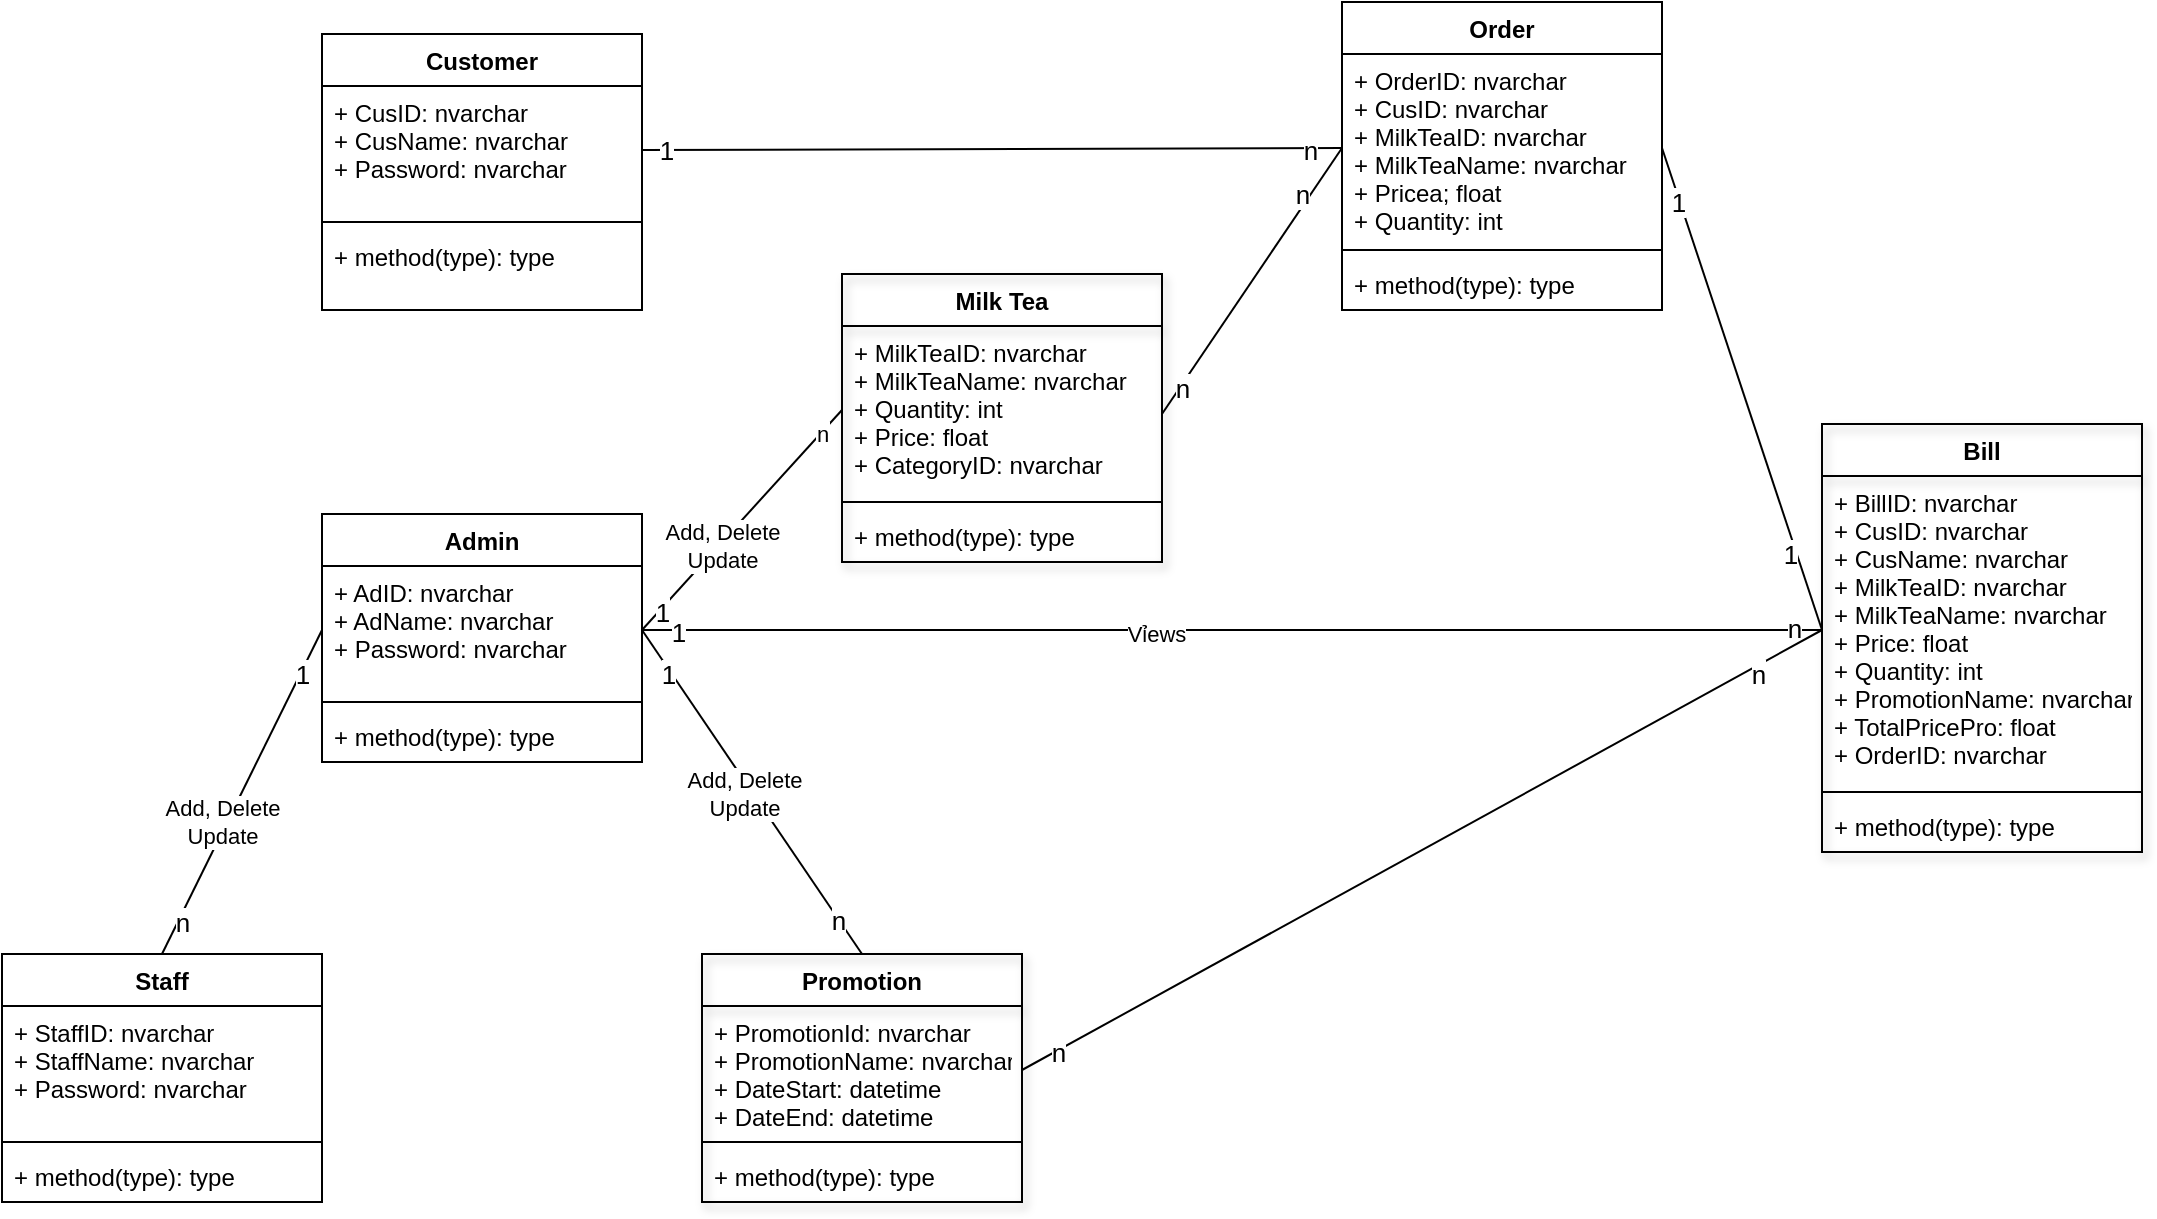 <mxfile version="14.4.8" type="github">
  <diagram id="Wpg0r3s-uTy8Wgfl4AOv" name="Page-1">
    <mxGraphModel dx="1422" dy="762" grid="1" gridSize="10" guides="1" tooltips="1" connect="1" arrows="1" fold="1" page="1" pageScale="1" pageWidth="1169" pageHeight="1654" math="0" shadow="0">
      <root>
        <mxCell id="0" />
        <mxCell id="1" parent="0" />
        <mxCell id="pX4LxEEwmOCIOuasd6VW-74" value="Promotion" style="swimlane;fontStyle=1;align=center;verticalAlign=top;childLayout=stackLayout;horizontal=1;startSize=26;horizontalStack=0;resizeParent=1;resizeParentMax=0;resizeLast=0;collapsible=1;marginBottom=0;shadow=1;fillColor=none;" parent="1" vertex="1">
          <mxGeometry x="370" y="520" width="160" height="124" as="geometry" />
        </mxCell>
        <mxCell id="pX4LxEEwmOCIOuasd6VW-75" value="+ PromotionId: nvarchar&#xa;+ PromotionName: nvarchar&#xa;+ DateStart: datetime&#xa;+ DateEnd: datetime" style="text;strokeColor=none;fillColor=none;align=left;verticalAlign=top;spacingLeft=4;spacingRight=4;overflow=hidden;rotatable=0;points=[[0,0.5],[1,0.5]];portConstraint=eastwest;" parent="pX4LxEEwmOCIOuasd6VW-74" vertex="1">
          <mxGeometry y="26" width="160" height="64" as="geometry" />
        </mxCell>
        <mxCell id="pX4LxEEwmOCIOuasd6VW-76" value="" style="line;strokeWidth=1;fillColor=none;align=left;verticalAlign=middle;spacingTop=-1;spacingLeft=3;spacingRight=3;rotatable=0;labelPosition=right;points=[];portConstraint=eastwest;" parent="pX4LxEEwmOCIOuasd6VW-74" vertex="1">
          <mxGeometry y="90" width="160" height="8" as="geometry" />
        </mxCell>
        <mxCell id="pX4LxEEwmOCIOuasd6VW-77" value="+ method(type): type" style="text;strokeColor=none;fillColor=none;align=left;verticalAlign=top;spacingLeft=4;spacingRight=4;overflow=hidden;rotatable=0;points=[[0,0.5],[1,0.5]];portConstraint=eastwest;" parent="pX4LxEEwmOCIOuasd6VW-74" vertex="1">
          <mxGeometry y="98" width="160" height="26" as="geometry" />
        </mxCell>
        <mxCell id="pX4LxEEwmOCIOuasd6VW-21" value="Admin" style="swimlane;fontStyle=1;align=center;verticalAlign=top;childLayout=stackLayout;horizontal=1;startSize=26;horizontalStack=0;resizeParent=1;resizeParentMax=0;resizeLast=0;collapsible=1;marginBottom=0;" parent="1" vertex="1">
          <mxGeometry x="180" y="300" width="160" height="124" as="geometry" />
        </mxCell>
        <mxCell id="pX4LxEEwmOCIOuasd6VW-22" value="+ AdID: nvarchar&#xa;+ AdName: nvarchar&#xa;+ Password: nvarchar " style="text;strokeColor=none;fillColor=none;align=left;verticalAlign=top;spacingLeft=4;spacingRight=4;overflow=hidden;rotatable=0;points=[[0,0.5],[1,0.5]];portConstraint=eastwest;" parent="pX4LxEEwmOCIOuasd6VW-21" vertex="1">
          <mxGeometry y="26" width="160" height="64" as="geometry" />
        </mxCell>
        <mxCell id="pX4LxEEwmOCIOuasd6VW-23" value="" style="line;strokeWidth=1;fillColor=none;align=left;verticalAlign=middle;spacingTop=-1;spacingLeft=3;spacingRight=3;rotatable=0;labelPosition=right;points=[];portConstraint=eastwest;" parent="pX4LxEEwmOCIOuasd6VW-21" vertex="1">
          <mxGeometry y="90" width="160" height="8" as="geometry" />
        </mxCell>
        <mxCell id="pX4LxEEwmOCIOuasd6VW-24" value="+ method(type): type" style="text;strokeColor=none;fillColor=none;align=left;verticalAlign=top;spacingLeft=4;spacingRight=4;overflow=hidden;rotatable=0;points=[[0,0.5],[1,0.5]];portConstraint=eastwest;" parent="pX4LxEEwmOCIOuasd6VW-21" vertex="1">
          <mxGeometry y="98" width="160" height="26" as="geometry" />
        </mxCell>
        <object label="Customer" id="pX4LxEEwmOCIOuasd6VW-25">
          <mxCell style="swimlane;fontStyle=1;align=center;verticalAlign=top;childLayout=stackLayout;horizontal=1;startSize=26;horizontalStack=0;resizeParent=1;resizeParentMax=0;resizeLast=0;collapsible=1;marginBottom=0;metaEdit=1;" parent="1" vertex="1">
            <mxGeometry x="180" y="60" width="160" height="138" as="geometry">
              <mxRectangle x="80" y="60" width="90" height="26" as="alternateBounds" />
            </mxGeometry>
          </mxCell>
        </object>
        <mxCell id="pX4LxEEwmOCIOuasd6VW-26" value="+ CusID: nvarchar&#xa;+ CusName: nvarchar&#xa;+ Password: nvarchar" style="text;strokeColor=none;fillColor=none;align=left;verticalAlign=top;spacingLeft=4;spacingRight=4;overflow=hidden;rotatable=0;points=[[0,0.5],[1,0.5]];portConstraint=eastwest;" parent="pX4LxEEwmOCIOuasd6VW-25" vertex="1">
          <mxGeometry y="26" width="160" height="64" as="geometry" />
        </mxCell>
        <mxCell id="pX4LxEEwmOCIOuasd6VW-27" value="" style="line;strokeWidth=1;fillColor=none;align=left;verticalAlign=middle;spacingTop=-1;spacingLeft=3;spacingRight=3;rotatable=0;labelPosition=right;points=[];portConstraint=eastwest;" parent="pX4LxEEwmOCIOuasd6VW-25" vertex="1">
          <mxGeometry y="90" width="160" height="8" as="geometry" />
        </mxCell>
        <mxCell id="pX4LxEEwmOCIOuasd6VW-28" value="+ method(type): type" style="text;strokeColor=none;fillColor=none;align=left;verticalAlign=top;spacingLeft=4;spacingRight=4;overflow=hidden;rotatable=0;points=[[0,0.5],[1,0.5]];portConstraint=eastwest;shadow=1;" parent="pX4LxEEwmOCIOuasd6VW-25" vertex="1">
          <mxGeometry y="98" width="160" height="40" as="geometry" />
        </mxCell>
        <mxCell id="pX4LxEEwmOCIOuasd6VW-33" value="Staff" style="swimlane;fontStyle=1;align=center;verticalAlign=top;childLayout=stackLayout;horizontal=1;startSize=26;horizontalStack=0;resizeParent=1;resizeParentMax=0;resizeLast=0;collapsible=1;marginBottom=0;" parent="1" vertex="1">
          <mxGeometry x="20" y="520" width="160" height="124" as="geometry" />
        </mxCell>
        <mxCell id="pX4LxEEwmOCIOuasd6VW-34" value="+ StaffID: nvarchar&#xa;+ StaffName: nvarchar&#xa;+ Password: nvarchar" style="text;strokeColor=none;fillColor=none;align=left;verticalAlign=top;spacingLeft=4;spacingRight=4;overflow=hidden;rotatable=0;points=[[0,0.5],[1,0.5]];portConstraint=eastwest;" parent="pX4LxEEwmOCIOuasd6VW-33" vertex="1">
          <mxGeometry y="26" width="160" height="64" as="geometry" />
        </mxCell>
        <mxCell id="pX4LxEEwmOCIOuasd6VW-35" value="" style="line;strokeWidth=1;fillColor=none;align=left;verticalAlign=middle;spacingTop=-1;spacingLeft=3;spacingRight=3;rotatable=0;labelPosition=right;points=[];portConstraint=eastwest;" parent="pX4LxEEwmOCIOuasd6VW-33" vertex="1">
          <mxGeometry y="90" width="160" height="8" as="geometry" />
        </mxCell>
        <mxCell id="pX4LxEEwmOCIOuasd6VW-36" value="+ method(type): type" style="text;strokeColor=none;fillColor=none;align=left;verticalAlign=top;spacingLeft=4;spacingRight=4;overflow=hidden;rotatable=0;points=[[0,0.5],[1,0.5]];portConstraint=eastwest;" parent="pX4LxEEwmOCIOuasd6VW-33" vertex="1">
          <mxGeometry y="98" width="160" height="26" as="geometry" />
        </mxCell>
        <mxCell id="pX4LxEEwmOCIOuasd6VW-78" value="Milk Tea" style="swimlane;fontStyle=1;align=center;verticalAlign=top;childLayout=stackLayout;horizontal=1;startSize=26;horizontalStack=0;resizeParent=1;resizeParentMax=0;resizeLast=0;collapsible=1;marginBottom=0;shadow=1;fillColor=none;" parent="1" vertex="1">
          <mxGeometry x="440" y="180" width="160" height="144" as="geometry" />
        </mxCell>
        <mxCell id="pX4LxEEwmOCIOuasd6VW-87" value="" style="endArrow=none;html=1;entryX=0;entryY=0.5;entryDx=0;entryDy=0;" parent="pX4LxEEwmOCIOuasd6VW-78" target="pX4LxEEwmOCIOuasd6VW-38" edge="1">
          <mxGeometry width="50" height="50" relative="1" as="geometry">
            <mxPoint x="160" y="70" as="sourcePoint" />
            <mxPoint x="160" y="-130" as="targetPoint" />
          </mxGeometry>
        </mxCell>
        <mxCell id="pX4LxEEwmOCIOuasd6VW-115" value="n" style="edgeLabel;html=1;align=center;verticalAlign=middle;resizable=0;points=[];fontSize=13;" parent="pX4LxEEwmOCIOuasd6VW-87" vertex="1" connectable="0">
          <mxGeometry x="-0.797" y="-1" relative="1" as="geometry">
            <mxPoint as="offset" />
          </mxGeometry>
        </mxCell>
        <mxCell id="pX4LxEEwmOCIOuasd6VW-116" value="n" style="edgeLabel;html=1;align=center;verticalAlign=middle;resizable=0;points=[];fontSize=13;" parent="pX4LxEEwmOCIOuasd6VW-87" vertex="1" connectable="0">
          <mxGeometry x="0.781" y="-3" relative="1" as="geometry">
            <mxPoint x="-12.63" y="6.75" as="offset" />
          </mxGeometry>
        </mxCell>
        <mxCell id="pX4LxEEwmOCIOuasd6VW-79" value="+ MilkTeaID: nvarchar&#xa;+ MilkTeaName: nvarchar&#xa;+ Quantity: int&#xa;+ Price: float&#xa;+ CategoryID: nvarchar" style="text;strokeColor=none;fillColor=none;align=left;verticalAlign=top;spacingLeft=4;spacingRight=4;overflow=hidden;rotatable=0;points=[[0,0.5],[1,0.5]];portConstraint=eastwest;" parent="pX4LxEEwmOCIOuasd6VW-78" vertex="1">
          <mxGeometry y="26" width="160" height="84" as="geometry" />
        </mxCell>
        <mxCell id="pX4LxEEwmOCIOuasd6VW-80" value="" style="line;strokeWidth=1;fillColor=none;align=left;verticalAlign=middle;spacingTop=-1;spacingLeft=3;spacingRight=3;rotatable=0;labelPosition=right;points=[];portConstraint=eastwest;" parent="pX4LxEEwmOCIOuasd6VW-78" vertex="1">
          <mxGeometry y="110" width="160" height="8" as="geometry" />
        </mxCell>
        <mxCell id="pX4LxEEwmOCIOuasd6VW-81" value="+ method(type): type" style="text;strokeColor=none;fillColor=none;align=left;verticalAlign=top;spacingLeft=4;spacingRight=4;overflow=hidden;rotatable=0;points=[[0,0.5],[1,0.5]];portConstraint=eastwest;" parent="pX4LxEEwmOCIOuasd6VW-78" vertex="1">
          <mxGeometry y="118" width="160" height="26" as="geometry" />
        </mxCell>
        <mxCell id="pX4LxEEwmOCIOuasd6VW-37" value="Order" style="swimlane;fontStyle=1;align=center;verticalAlign=top;childLayout=stackLayout;horizontal=1;startSize=26;horizontalStack=0;resizeParent=1;resizeParentMax=0;resizeLast=0;collapsible=1;marginBottom=0;" parent="1" vertex="1">
          <mxGeometry x="690" y="44" width="160" height="154" as="geometry" />
        </mxCell>
        <mxCell id="pX4LxEEwmOCIOuasd6VW-38" value="+ OrderID: nvarchar&#xa;+ CusID: nvarchar&#xa;+ MilkTeaID: nvarchar&#xa;+ MilkTeaName: nvarchar&#xa;+ Pricea; float&#xa;+ Quantity: int" style="text;strokeColor=none;fillColor=none;align=left;verticalAlign=top;spacingLeft=4;spacingRight=4;overflow=hidden;rotatable=0;points=[[0,0.5],[1,0.5]];portConstraint=eastwest;" parent="pX4LxEEwmOCIOuasd6VW-37" vertex="1">
          <mxGeometry y="26" width="160" height="94" as="geometry" />
        </mxCell>
        <mxCell id="pX4LxEEwmOCIOuasd6VW-39" value="" style="line;strokeWidth=1;fillColor=none;align=left;verticalAlign=middle;spacingTop=-1;spacingLeft=3;spacingRight=3;rotatable=0;labelPosition=right;points=[];portConstraint=eastwest;" parent="pX4LxEEwmOCIOuasd6VW-37" vertex="1">
          <mxGeometry y="120" width="160" height="8" as="geometry" />
        </mxCell>
        <mxCell id="pX4LxEEwmOCIOuasd6VW-40" value="+ method(type): type" style="text;strokeColor=none;fillColor=none;align=left;verticalAlign=top;spacingLeft=4;spacingRight=4;overflow=hidden;rotatable=0;points=[[0,0.5],[1,0.5]];portConstraint=eastwest;" parent="pX4LxEEwmOCIOuasd6VW-37" vertex="1">
          <mxGeometry y="128" width="160" height="26" as="geometry" />
        </mxCell>
        <mxCell id="pX4LxEEwmOCIOuasd6VW-82" value="Bill" style="swimlane;fontStyle=1;align=center;verticalAlign=top;childLayout=stackLayout;horizontal=1;startSize=26;horizontalStack=0;resizeParent=1;resizeParentMax=0;resizeLast=0;collapsible=1;marginBottom=0;shadow=1;fillColor=none;" parent="1" vertex="1">
          <mxGeometry x="930" y="255" width="160" height="214" as="geometry" />
        </mxCell>
        <mxCell id="pX4LxEEwmOCIOuasd6VW-86" value="+ BillID: nvarchar&#xa;+ CusID: nvarchar&#xa;+ CusName: nvarchar&#xa;+ MilkTeaID: nvarchar&#xa;+ MilkTeaName: nvarchar&#xa;+ Price: float&#xa;+ Quantity: int&#xa;+ PromotionName: nvarchar&#xa;+ TotalPricePro: float&#xa;+ OrderID: nvarchar" style="text;strokeColor=none;fillColor=none;align=left;verticalAlign=top;spacingLeft=4;spacingRight=4;overflow=hidden;rotatable=0;points=[[0,0.5],[1,0.5]];portConstraint=eastwest;" parent="pX4LxEEwmOCIOuasd6VW-82" vertex="1">
          <mxGeometry y="26" width="160" height="154" as="geometry" />
        </mxCell>
        <mxCell id="pX4LxEEwmOCIOuasd6VW-84" value="" style="line;strokeWidth=1;fillColor=none;align=left;verticalAlign=middle;spacingTop=-1;spacingLeft=3;spacingRight=3;rotatable=0;labelPosition=right;points=[];portConstraint=eastwest;" parent="pX4LxEEwmOCIOuasd6VW-82" vertex="1">
          <mxGeometry y="180" width="160" height="8" as="geometry" />
        </mxCell>
        <mxCell id="pX4LxEEwmOCIOuasd6VW-85" value="+ method(type): type" style="text;strokeColor=none;fillColor=none;align=left;verticalAlign=top;spacingLeft=4;spacingRight=4;overflow=hidden;rotatable=0;points=[[0,0.5],[1,0.5]];portConstraint=eastwest;" parent="pX4LxEEwmOCIOuasd6VW-82" vertex="1">
          <mxGeometry y="188" width="160" height="26" as="geometry" />
        </mxCell>
        <mxCell id="pX4LxEEwmOCIOuasd6VW-88" value="" style="endArrow=none;html=1;entryX=0;entryY=0.5;entryDx=0;entryDy=0;exitX=1;exitY=0.5;exitDx=0;exitDy=0;" parent="1" source="pX4LxEEwmOCIOuasd6VW-38" target="pX4LxEEwmOCIOuasd6VW-86" edge="1">
          <mxGeometry width="50" height="50" relative="1" as="geometry">
            <mxPoint x="720" y="120" as="sourcePoint" />
            <mxPoint x="770" y="70" as="targetPoint" />
          </mxGeometry>
        </mxCell>
        <mxCell id="pX4LxEEwmOCIOuasd6VW-110" value="1" style="edgeLabel;html=1;align=center;verticalAlign=middle;resizable=0;points=[];fontSize=13;" parent="pX4LxEEwmOCIOuasd6VW-88" vertex="1" connectable="0">
          <mxGeometry x="-0.779" y="-1" relative="1" as="geometry">
            <mxPoint as="offset" />
          </mxGeometry>
        </mxCell>
        <mxCell id="pX4LxEEwmOCIOuasd6VW-111" value="1" style="edgeLabel;html=1;align=center;verticalAlign=middle;resizable=0;points=[];fontSize=13;" parent="pX4LxEEwmOCIOuasd6VW-88" vertex="1" connectable="0">
          <mxGeometry x="0.675" y="-3" relative="1" as="geometry">
            <mxPoint as="offset" />
          </mxGeometry>
        </mxCell>
        <mxCell id="pX4LxEEwmOCIOuasd6VW-89" value="" style="endArrow=none;html=1;exitX=1;exitY=0.5;exitDx=0;exitDy=0;entryX=0;entryY=0.5;entryDx=0;entryDy=0;" parent="1" source="pX4LxEEwmOCIOuasd6VW-26" target="pX4LxEEwmOCIOuasd6VW-38" edge="1">
          <mxGeometry width="50" height="50" relative="1" as="geometry">
            <mxPoint x="380" y="120" as="sourcePoint" />
            <mxPoint x="430" y="70" as="targetPoint" />
          </mxGeometry>
        </mxCell>
        <mxCell id="pX4LxEEwmOCIOuasd6VW-100" value="1" style="edgeLabel;html=1;align=center;verticalAlign=middle;resizable=0;points=[];fontSize=13;" parent="pX4LxEEwmOCIOuasd6VW-89" vertex="1" connectable="0">
          <mxGeometry x="-0.933" relative="1" as="geometry">
            <mxPoint as="offset" />
          </mxGeometry>
        </mxCell>
        <mxCell id="pX4LxEEwmOCIOuasd6VW-101" value="n" style="edgeLabel;html=1;align=center;verticalAlign=middle;resizable=0;points=[];fontSize=13;" parent="pX4LxEEwmOCIOuasd6VW-89" vertex="1" connectable="0">
          <mxGeometry x="0.909" y="-1" relative="1" as="geometry">
            <mxPoint as="offset" />
          </mxGeometry>
        </mxCell>
        <mxCell id="pX4LxEEwmOCIOuasd6VW-90" value="" style="endArrow=none;html=1;entryX=1;entryY=0.5;entryDx=0;entryDy=0;exitX=0.5;exitY=0;exitDx=0;exitDy=0;" parent="1" source="pX4LxEEwmOCIOuasd6VW-74" target="pX4LxEEwmOCIOuasd6VW-22" edge="1">
          <mxGeometry width="50" height="50" relative="1" as="geometry">
            <mxPoint x="400" y="520" as="sourcePoint" />
            <mxPoint x="450" y="470" as="targetPoint" />
          </mxGeometry>
        </mxCell>
        <mxCell id="pX4LxEEwmOCIOuasd6VW-106" value="1" style="edgeLabel;html=1;align=center;verticalAlign=middle;resizable=0;points=[];fontSize=13;" parent="pX4LxEEwmOCIOuasd6VW-90" vertex="1" connectable="0">
          <mxGeometry x="0.748" y="1" relative="1" as="geometry">
            <mxPoint y="1" as="offset" />
          </mxGeometry>
        </mxCell>
        <mxCell id="pX4LxEEwmOCIOuasd6VW-107" value="n" style="edgeLabel;html=1;align=center;verticalAlign=middle;resizable=0;points=[];fontSize=13;" parent="pX4LxEEwmOCIOuasd6VW-90" vertex="1" connectable="0">
          <mxGeometry x="-0.787" relative="1" as="geometry">
            <mxPoint as="offset" />
          </mxGeometry>
        </mxCell>
        <mxCell id="pX4LxEEwmOCIOuasd6VW-91" value="" style="endArrow=none;html=1;entryX=0;entryY=0.5;entryDx=0;entryDy=0;exitX=1;exitY=0.5;exitDx=0;exitDy=0;" parent="1" source="pX4LxEEwmOCIOuasd6VW-22" target="pX4LxEEwmOCIOuasd6VW-86" edge="1">
          <mxGeometry width="50" height="50" relative="1" as="geometry">
            <mxPoint x="340" y="330" as="sourcePoint" />
            <mxPoint x="390" y="280" as="targetPoint" />
          </mxGeometry>
        </mxCell>
        <mxCell id="pX4LxEEwmOCIOuasd6VW-97" value="Vỉews" style="edgeLabel;html=1;align=center;verticalAlign=middle;resizable=0;points=[];" parent="pX4LxEEwmOCIOuasd6VW-91" vertex="1" connectable="0">
          <mxGeometry x="-0.129" y="-2" relative="1" as="geometry">
            <mxPoint as="offset" />
          </mxGeometry>
        </mxCell>
        <mxCell id="pX4LxEEwmOCIOuasd6VW-98" value="1" style="edgeLabel;html=1;align=center;verticalAlign=middle;resizable=0;points=[];fontSize=13;" parent="pX4LxEEwmOCIOuasd6VW-91" vertex="1" connectable="0">
          <mxGeometry x="-0.939" y="-1" relative="1" as="geometry">
            <mxPoint as="offset" />
          </mxGeometry>
        </mxCell>
        <mxCell id="pX4LxEEwmOCIOuasd6VW-99" value="n" style="edgeLabel;html=1;align=center;verticalAlign=middle;resizable=0;points=[];fontSize=13;" parent="pX4LxEEwmOCIOuasd6VW-91" vertex="1" connectable="0">
          <mxGeometry x="0.953" y="1" relative="1" as="geometry">
            <mxPoint as="offset" />
          </mxGeometry>
        </mxCell>
        <mxCell id="pX4LxEEwmOCIOuasd6VW-92" value="" style="endArrow=none;html=1;exitX=1;exitY=0.5;exitDx=0;exitDy=0;entryX=0;entryY=0.5;entryDx=0;entryDy=0;" parent="1" source="pX4LxEEwmOCIOuasd6VW-22" target="pX4LxEEwmOCIOuasd6VW-79" edge="1">
          <mxGeometry width="50" height="50" relative="1" as="geometry">
            <mxPoint x="260" y="358" as="sourcePoint" />
            <mxPoint x="390" y="290" as="targetPoint" />
          </mxGeometry>
        </mxCell>
        <mxCell id="pX4LxEEwmOCIOuasd6VW-102" value="1" style="edgeLabel;html=1;align=center;verticalAlign=middle;resizable=0;points=[];fontSize=13;" parent="pX4LxEEwmOCIOuasd6VW-92" vertex="1" connectable="0">
          <mxGeometry x="-0.81" y="-1" relative="1" as="geometry">
            <mxPoint as="offset" />
          </mxGeometry>
        </mxCell>
        <mxCell id="pX4LxEEwmOCIOuasd6VW-103" value="n" style="edgeLabel;html=1;align=center;verticalAlign=middle;resizable=0;points=[];" parent="pX4LxEEwmOCIOuasd6VW-92" vertex="1" connectable="0">
          <mxGeometry x="0.816" y="-4" relative="1" as="geometry">
            <mxPoint x="-3.77" y="-0.8" as="offset" />
          </mxGeometry>
        </mxCell>
        <mxCell id="pX4LxEEwmOCIOuasd6VW-104" value="Add, Delete&lt;br&gt;Update" style="edgeLabel;html=1;align=center;verticalAlign=middle;resizable=0;points=[];" parent="pX4LxEEwmOCIOuasd6VW-92" vertex="1" connectable="0">
          <mxGeometry x="-0.21" y="-1" relative="1" as="geometry">
            <mxPoint as="offset" />
          </mxGeometry>
        </mxCell>
        <mxCell id="pX4LxEEwmOCIOuasd6VW-95" value="" style="endArrow=none;html=1;exitX=0.5;exitY=0;exitDx=0;exitDy=0;entryX=0;entryY=0.5;entryDx=0;entryDy=0;" parent="1" source="pX4LxEEwmOCIOuasd6VW-33" target="pX4LxEEwmOCIOuasd6VW-22" edge="1">
          <mxGeometry width="50" height="50" relative="1" as="geometry">
            <mxPoint x="100" y="494" as="sourcePoint" />
            <mxPoint x="150" y="444" as="targetPoint" />
          </mxGeometry>
        </mxCell>
        <mxCell id="pX4LxEEwmOCIOuasd6VW-113" value="1" style="edgeLabel;html=1;align=center;verticalAlign=middle;resizable=0;points=[];fontSize=13;" parent="pX4LxEEwmOCIOuasd6VW-95" vertex="1" connectable="0">
          <mxGeometry x="0.837" y="-2" relative="1" as="geometry">
            <mxPoint x="-5.29" y="7.96" as="offset" />
          </mxGeometry>
        </mxCell>
        <mxCell id="pX4LxEEwmOCIOuasd6VW-114" value="n" style="edgeLabel;html=1;align=center;verticalAlign=middle;resizable=0;points=[];fontSize=13;" parent="pX4LxEEwmOCIOuasd6VW-95" vertex="1" connectable="0">
          <mxGeometry x="-0.787" y="-1" relative="1" as="geometry">
            <mxPoint as="offset" />
          </mxGeometry>
        </mxCell>
        <mxCell id="pX4LxEEwmOCIOuasd6VW-96" value="" style="endArrow=none;html=1;entryX=0;entryY=0.5;entryDx=0;entryDy=0;exitX=1;exitY=0.5;exitDx=0;exitDy=0;" parent="1" source="pX4LxEEwmOCIOuasd6VW-75" target="pX4LxEEwmOCIOuasd6VW-86" edge="1">
          <mxGeometry width="50" height="50" relative="1" as="geometry">
            <mxPoint x="530" y="580" as="sourcePoint" />
            <mxPoint x="580" y="530" as="targetPoint" />
          </mxGeometry>
        </mxCell>
        <mxCell id="pX4LxEEwmOCIOuasd6VW-108" value="n" style="edgeLabel;html=1;align=center;verticalAlign=middle;resizable=0;points=[];fontSize=13;" parent="pX4LxEEwmOCIOuasd6VW-96" vertex="1" connectable="0">
          <mxGeometry x="-0.912" y="-1" relative="1" as="geometry">
            <mxPoint as="offset" />
          </mxGeometry>
        </mxCell>
        <mxCell id="pX4LxEEwmOCIOuasd6VW-109" value="n" style="edgeLabel;html=1;align=center;verticalAlign=middle;resizable=0;points=[];fontSize=13;" parent="pX4LxEEwmOCIOuasd6VW-96" vertex="1" connectable="0">
          <mxGeometry x="0.831" y="-4" relative="1" as="geometry">
            <mxPoint as="offset" />
          </mxGeometry>
        </mxCell>
        <mxCell id="pX4LxEEwmOCIOuasd6VW-105" value="Add, Delete&lt;br&gt;Update" style="edgeLabel;html=1;align=center;verticalAlign=middle;resizable=0;points=[];" parent="1" vertex="1" connectable="0">
          <mxGeometry x="390.428" y="439.996" as="geometry" />
        </mxCell>
        <mxCell id="pX4LxEEwmOCIOuasd6VW-112" value="Add, Delete&lt;br&gt;Update" style="edgeLabel;html=1;align=center;verticalAlign=middle;resizable=0;points=[];" parent="1" vertex="1" connectable="0">
          <mxGeometry x="129.998" y="453.996" as="geometry" />
        </mxCell>
      </root>
    </mxGraphModel>
  </diagram>
</mxfile>
